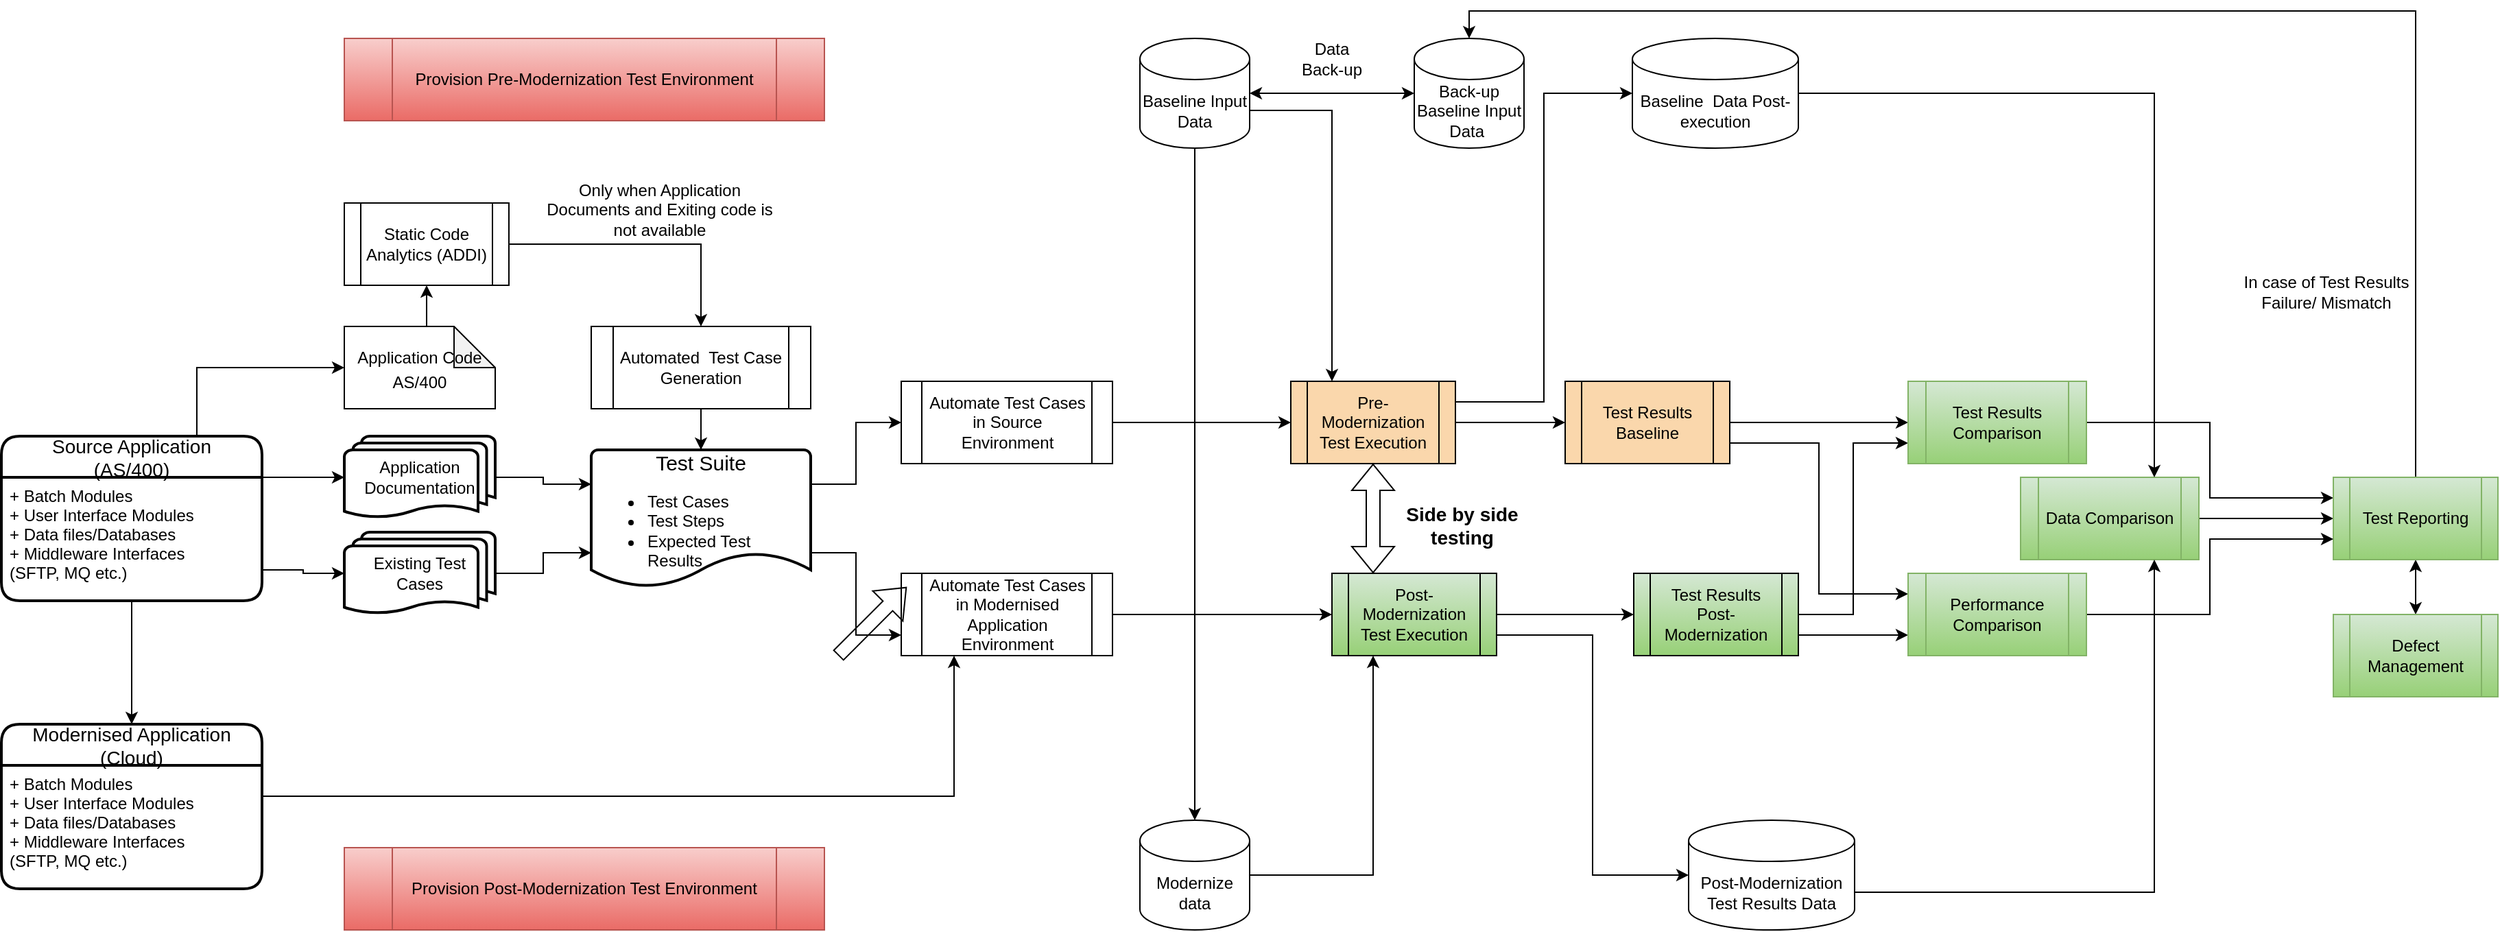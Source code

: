 <mxfile version="20.6.0" type="github">
  <diagram id="OM0IrNqEqAMPZpGWEgh5" name="Page-1">
    <mxGraphModel dx="1577" dy="2244" grid="1" gridSize="10" guides="1" tooltips="1" connect="1" arrows="1" fold="1" page="1" pageScale="1" pageWidth="826" pageHeight="1169" math="0" shadow="0">
      <root>
        <mxCell id="0" />
        <mxCell id="1" parent="0" />
        <mxCell id="sKHwCAjAp6CKXzJC5bC2-12" style="edgeStyle=orthogonalEdgeStyle;rounded=0;orthogonalLoop=1;jettySize=auto;html=1;exitX=0.75;exitY=0;exitDx=0;exitDy=0;entryX=0;entryY=0.5;entryDx=0;entryDy=0;entryPerimeter=0;fontSize=12;" edge="1" parent="1" source="sKHwCAjAp6CKXzJC5bC2-1" target="sKHwCAjAp6CKXzJC5bC2-9">
          <mxGeometry relative="1" as="geometry" />
        </mxCell>
        <mxCell id="sKHwCAjAp6CKXzJC5bC2-1" value="Source Application &#xa;(AS/400)" style="swimlane;childLayout=stackLayout;horizontal=1;startSize=30;horizontalStack=0;rounded=1;fontSize=14;fontStyle=0;strokeWidth=2;resizeParent=0;resizeLast=1;shadow=0;dashed=0;align=center;" vertex="1" parent="1">
          <mxGeometry x="50" y="240" width="190" height="120" as="geometry" />
        </mxCell>
        <mxCell id="sKHwCAjAp6CKXzJC5bC2-2" value="+ Batch Modules&#xa;+ User Interface Modules&#xa;+ Data files/Databases&#xa;+ Middleware Interfaces &#xa;(SFTP, MQ etc.)" style="align=left;strokeColor=none;fillColor=none;spacingLeft=4;fontSize=12;verticalAlign=top;resizable=0;rotatable=0;part=1;" vertex="1" parent="sKHwCAjAp6CKXzJC5bC2-1">
          <mxGeometry y="30" width="190" height="90" as="geometry" />
        </mxCell>
        <mxCell id="sKHwCAjAp6CKXzJC5bC2-3" value="Modernised Application &#xa;(Cloud)" style="swimlane;childLayout=stackLayout;horizontal=1;startSize=30;horizontalStack=0;rounded=1;fontSize=14;fontStyle=0;strokeWidth=2;resizeParent=0;resizeLast=1;shadow=0;dashed=0;align=center;" vertex="1" parent="1">
          <mxGeometry x="50" y="450" width="190" height="120" as="geometry" />
        </mxCell>
        <mxCell id="sKHwCAjAp6CKXzJC5bC2-4" value="+ Batch Modules&#xa;+ User Interface Modules&#xa;+ Data files/Databases&#xa;+ Middleware Interfaces &#xa;(SFTP, MQ etc.)" style="align=left;strokeColor=none;fillColor=none;spacingLeft=4;fontSize=12;verticalAlign=top;resizable=0;rotatable=0;part=1;" vertex="1" parent="sKHwCAjAp6CKXzJC5bC2-3">
          <mxGeometry y="30" width="190" height="90" as="geometry" />
        </mxCell>
        <mxCell id="sKHwCAjAp6CKXzJC5bC2-20" style="edgeStyle=orthogonalEdgeStyle;rounded=0;orthogonalLoop=1;jettySize=auto;html=1;exitX=1;exitY=0.5;exitDx=0;exitDy=0;exitPerimeter=0;entryX=0;entryY=0.25;entryDx=0;entryDy=0;entryPerimeter=0;fontSize=12;" edge="1" parent="1" source="sKHwCAjAp6CKXzJC5bC2-5" target="sKHwCAjAp6CKXzJC5bC2-7">
          <mxGeometry relative="1" as="geometry" />
        </mxCell>
        <mxCell id="sKHwCAjAp6CKXzJC5bC2-5" value="Application Documentation" style="strokeWidth=2;html=1;shape=mxgraph.flowchart.multi-document;whiteSpace=wrap;" vertex="1" parent="1">
          <mxGeometry x="300" y="240" width="110" height="60" as="geometry" />
        </mxCell>
        <mxCell id="sKHwCAjAp6CKXzJC5bC2-23" style="edgeStyle=orthogonalEdgeStyle;rounded=0;orthogonalLoop=1;jettySize=auto;html=1;exitX=1;exitY=0.5;exitDx=0;exitDy=0;exitPerimeter=0;entryX=0;entryY=0.75;entryDx=0;entryDy=0;entryPerimeter=0;fontSize=12;" edge="1" parent="1" source="sKHwCAjAp6CKXzJC5bC2-6" target="sKHwCAjAp6CKXzJC5bC2-7">
          <mxGeometry relative="1" as="geometry" />
        </mxCell>
        <mxCell id="sKHwCAjAp6CKXzJC5bC2-6" value="Existing Test &lt;br&gt;Cases" style="strokeWidth=2;html=1;shape=mxgraph.flowchart.multi-document;whiteSpace=wrap;" vertex="1" parent="1">
          <mxGeometry x="300" y="310" width="110" height="60" as="geometry" />
        </mxCell>
        <mxCell id="sKHwCAjAp6CKXzJC5bC2-70" style="edgeStyle=orthogonalEdgeStyle;rounded=0;orthogonalLoop=1;jettySize=auto;html=1;exitX=1;exitY=0.25;exitDx=0;exitDy=0;exitPerimeter=0;entryX=0;entryY=0.5;entryDx=0;entryDy=0;fontSize=12;" edge="1" parent="1" source="sKHwCAjAp6CKXzJC5bC2-7" target="sKHwCAjAp6CKXzJC5bC2-69">
          <mxGeometry relative="1" as="geometry" />
        </mxCell>
        <mxCell id="sKHwCAjAp6CKXzJC5bC2-72" style="edgeStyle=orthogonalEdgeStyle;rounded=0;orthogonalLoop=1;jettySize=auto;html=1;exitX=1;exitY=0.75;exitDx=0;exitDy=0;exitPerimeter=0;entryX=0;entryY=0.75;entryDx=0;entryDy=0;fontSize=12;" edge="1" parent="1" source="sKHwCAjAp6CKXzJC5bC2-7" target="sKHwCAjAp6CKXzJC5bC2-71">
          <mxGeometry relative="1" as="geometry" />
        </mxCell>
        <mxCell id="sKHwCAjAp6CKXzJC5bC2-7" value="&lt;span style=&quot;text-align: left;&quot;&gt;&lt;font style=&quot;font-size: 15px;&quot;&gt;Test Suite&lt;/font&gt;&lt;/span&gt;&lt;br&gt;&lt;ul&gt;&lt;li style=&quot;text-align: left;&quot;&gt;Test Cases&lt;/li&gt;&lt;li style=&quot;text-align: left;&quot;&gt;Test Steps&lt;/li&gt;&lt;li&gt;&lt;div style=&quot;text-align: left;&quot;&gt;Expected Test Results&lt;/div&gt;&lt;/li&gt;&lt;/ul&gt;" style="strokeWidth=2;html=1;shape=mxgraph.flowchart.document2;whiteSpace=wrap;size=0.25;" vertex="1" parent="1">
          <mxGeometry x="480" y="250" width="160" height="100" as="geometry" />
        </mxCell>
        <mxCell id="sKHwCAjAp6CKXzJC5bC2-15" style="edgeStyle=orthogonalEdgeStyle;rounded=0;orthogonalLoop=1;jettySize=auto;html=1;exitX=0.5;exitY=0;exitDx=0;exitDy=0;exitPerimeter=0;entryX=0.5;entryY=1;entryDx=0;entryDy=0;fontSize=12;" edge="1" parent="1" source="sKHwCAjAp6CKXzJC5bC2-9" target="sKHwCAjAp6CKXzJC5bC2-14">
          <mxGeometry relative="1" as="geometry" />
        </mxCell>
        <mxCell id="sKHwCAjAp6CKXzJC5bC2-9" value="&lt;font style=&quot;font-size: 12px;&quot;&gt;Application Code&lt;br&gt;AS/400&lt;/font&gt;" style="shape=note;whiteSpace=wrap;html=1;backgroundOutline=1;darkOpacity=0.05;fontSize=15;" vertex="1" parent="1">
          <mxGeometry x="300" y="160" width="110" height="60" as="geometry" />
        </mxCell>
        <mxCell id="sKHwCAjAp6CKXzJC5bC2-10" style="edgeStyle=orthogonalEdgeStyle;rounded=0;orthogonalLoop=1;jettySize=auto;html=1;exitX=1;exitY=0;exitDx=0;exitDy=0;entryX=0;entryY=0.5;entryDx=0;entryDy=0;entryPerimeter=0;fontSize=12;" edge="1" parent="1" source="sKHwCAjAp6CKXzJC5bC2-2" target="sKHwCAjAp6CKXzJC5bC2-5">
          <mxGeometry relative="1" as="geometry">
            <Array as="points">
              <mxPoint x="260" y="270" />
              <mxPoint x="260" y="270" />
            </Array>
          </mxGeometry>
        </mxCell>
        <mxCell id="sKHwCAjAp6CKXzJC5bC2-11" style="edgeStyle=orthogonalEdgeStyle;rounded=0;orthogonalLoop=1;jettySize=auto;html=1;exitX=1;exitY=0.75;exitDx=0;exitDy=0;entryX=0;entryY=0.5;entryDx=0;entryDy=0;entryPerimeter=0;fontSize=12;" edge="1" parent="1" source="sKHwCAjAp6CKXzJC5bC2-2" target="sKHwCAjAp6CKXzJC5bC2-6">
          <mxGeometry relative="1" as="geometry" />
        </mxCell>
        <mxCell id="sKHwCAjAp6CKXzJC5bC2-19" style="edgeStyle=orthogonalEdgeStyle;rounded=0;orthogonalLoop=1;jettySize=auto;html=1;exitX=0.5;exitY=1;exitDx=0;exitDy=0;entryX=0.5;entryY=0;entryDx=0;entryDy=0;entryPerimeter=0;fontSize=12;" edge="1" parent="1" source="sKHwCAjAp6CKXzJC5bC2-13" target="sKHwCAjAp6CKXzJC5bC2-7">
          <mxGeometry relative="1" as="geometry" />
        </mxCell>
        <mxCell id="sKHwCAjAp6CKXzJC5bC2-13" value="Automated &amp;nbsp;Test Case Generation" style="shape=process;whiteSpace=wrap;html=1;backgroundOutline=1;fontSize=12;" vertex="1" parent="1">
          <mxGeometry x="480" y="160" width="160" height="60" as="geometry" />
        </mxCell>
        <mxCell id="sKHwCAjAp6CKXzJC5bC2-18" style="edgeStyle=orthogonalEdgeStyle;rounded=0;orthogonalLoop=1;jettySize=auto;html=1;exitX=1;exitY=0.5;exitDx=0;exitDy=0;entryX=0.5;entryY=0;entryDx=0;entryDy=0;fontSize=12;" edge="1" parent="1" source="sKHwCAjAp6CKXzJC5bC2-14" target="sKHwCAjAp6CKXzJC5bC2-13">
          <mxGeometry relative="1" as="geometry" />
        </mxCell>
        <mxCell id="sKHwCAjAp6CKXzJC5bC2-14" value="Static Code Analytics (ADDI)" style="shape=process;whiteSpace=wrap;html=1;backgroundOutline=1;fontSize=12;" vertex="1" parent="1">
          <mxGeometry x="300" y="70" width="120" height="60" as="geometry" />
        </mxCell>
        <mxCell id="sKHwCAjAp6CKXzJC5bC2-24" value="Only when Application Documents and Exiting code is not available" style="text;html=1;strokeColor=none;fillColor=none;align=center;verticalAlign=middle;whiteSpace=wrap;rounded=0;fontSize=12;" vertex="1" parent="1">
          <mxGeometry x="440" y="60" width="180" height="30" as="geometry" />
        </mxCell>
        <mxCell id="sKHwCAjAp6CKXzJC5bC2-29" style="edgeStyle=orthogonalEdgeStyle;rounded=0;orthogonalLoop=1;jettySize=auto;html=1;exitX=1;exitY=0.5;exitDx=0;exitDy=0;entryX=0;entryY=0.5;entryDx=0;entryDy=0;" edge="1" parent="1" source="sKHwCAjAp6CKXzJC5bC2-31" target="sKHwCAjAp6CKXzJC5bC2-33">
          <mxGeometry relative="1" as="geometry" />
        </mxCell>
        <mxCell id="sKHwCAjAp6CKXzJC5bC2-95" style="edgeStyle=orthogonalEdgeStyle;rounded=0;orthogonalLoop=1;jettySize=auto;html=1;exitX=1;exitY=0.5;exitDx=0;exitDy=0;entryX=0;entryY=0.5;entryDx=0;entryDy=0;fontSize=12;startArrow=none;startFill=0;" edge="1" parent="1" source="sKHwCAjAp6CKXzJC5bC2-33" target="sKHwCAjAp6CKXzJC5bC2-43">
          <mxGeometry relative="1" as="geometry" />
        </mxCell>
        <mxCell id="sKHwCAjAp6CKXzJC5bC2-96" style="edgeStyle=orthogonalEdgeStyle;rounded=0;orthogonalLoop=1;jettySize=auto;html=1;exitX=1;exitY=0.75;exitDx=0;exitDy=0;entryX=0;entryY=0.25;entryDx=0;entryDy=0;fontSize=12;startArrow=none;startFill=0;" edge="1" parent="1" source="sKHwCAjAp6CKXzJC5bC2-33" target="sKHwCAjAp6CKXzJC5bC2-86">
          <mxGeometry relative="1" as="geometry" />
        </mxCell>
        <mxCell id="sKHwCAjAp6CKXzJC5bC2-33" value="Test Results Baseline" style="shape=process;whiteSpace=wrap;html=1;backgroundOutline=1;fillColor=#fad7ac;" vertex="1" parent="1">
          <mxGeometry x="1190" y="200" width="120" height="60" as="geometry" />
        </mxCell>
        <mxCell id="sKHwCAjAp6CKXzJC5bC2-36" style="edgeStyle=orthogonalEdgeStyle;rounded=0;orthogonalLoop=1;jettySize=auto;html=1;exitX=1;exitY=0.5;exitDx=0;exitDy=0;entryX=0;entryY=0.5;entryDx=0;entryDy=0;" edge="1" parent="1" source="sKHwCAjAp6CKXzJC5bC2-38" target="sKHwCAjAp6CKXzJC5bC2-40">
          <mxGeometry relative="1" as="geometry" />
        </mxCell>
        <mxCell id="sKHwCAjAp6CKXzJC5bC2-93" style="edgeStyle=orthogonalEdgeStyle;rounded=0;orthogonalLoop=1;jettySize=auto;html=1;exitX=1;exitY=0.75;exitDx=0;exitDy=0;entryX=0;entryY=0.5;entryDx=0;entryDy=0;entryPerimeter=0;fontSize=12;startArrow=none;startFill=0;" edge="1" parent="1" source="sKHwCAjAp6CKXzJC5bC2-38" target="sKHwCAjAp6CKXzJC5bC2-54">
          <mxGeometry relative="1" as="geometry" />
        </mxCell>
        <mxCell id="sKHwCAjAp6CKXzJC5bC2-38" value="Post-Modernization Test Execution" style="shape=process;whiteSpace=wrap;html=1;backgroundOutline=1;gradientColor=#97d077;fillColor=#d5e8d4;" vertex="1" parent="1">
          <mxGeometry x="1020" y="340" width="120" height="60" as="geometry" />
        </mxCell>
        <mxCell id="sKHwCAjAp6CKXzJC5bC2-97" style="edgeStyle=orthogonalEdgeStyle;rounded=0;orthogonalLoop=1;jettySize=auto;html=1;exitX=1;exitY=0.75;exitDx=0;exitDy=0;entryX=0;entryY=0.75;entryDx=0;entryDy=0;fontSize=12;startArrow=none;startFill=0;" edge="1" parent="1" source="sKHwCAjAp6CKXzJC5bC2-40" target="sKHwCAjAp6CKXzJC5bC2-86">
          <mxGeometry relative="1" as="geometry" />
        </mxCell>
        <mxCell id="sKHwCAjAp6CKXzJC5bC2-98" style="edgeStyle=orthogonalEdgeStyle;rounded=0;orthogonalLoop=1;jettySize=auto;html=1;exitX=1;exitY=0.5;exitDx=0;exitDy=0;entryX=0;entryY=0.75;entryDx=0;entryDy=0;fontSize=12;startArrow=none;startFill=0;" edge="1" parent="1" source="sKHwCAjAp6CKXzJC5bC2-40" target="sKHwCAjAp6CKXzJC5bC2-43">
          <mxGeometry relative="1" as="geometry" />
        </mxCell>
        <mxCell id="sKHwCAjAp6CKXzJC5bC2-40" value="Test Results Post-Modernization" style="shape=process;whiteSpace=wrap;html=1;backgroundOutline=1;gradientColor=#97d077;fillColor=#d5e8d4;" vertex="1" parent="1">
          <mxGeometry x="1240" y="340" width="120" height="60" as="geometry" />
        </mxCell>
        <mxCell id="sKHwCAjAp6CKXzJC5bC2-101" style="edgeStyle=orthogonalEdgeStyle;rounded=0;orthogonalLoop=1;jettySize=auto;html=1;exitX=1;exitY=0.5;exitDx=0;exitDy=0;entryX=0;entryY=0.25;entryDx=0;entryDy=0;fontSize=12;startArrow=none;startFill=0;" edge="1" parent="1" source="sKHwCAjAp6CKXzJC5bC2-43" target="sKHwCAjAp6CKXzJC5bC2-47">
          <mxGeometry relative="1" as="geometry" />
        </mxCell>
        <mxCell id="sKHwCAjAp6CKXzJC5bC2-43" value="Test Results Comparison" style="shape=process;whiteSpace=wrap;html=1;backgroundOutline=1;gradientColor=#97d077;fillColor=#d5e8d4;strokeColor=#82b366;" vertex="1" parent="1">
          <mxGeometry x="1440" y="200" width="130" height="60" as="geometry" />
        </mxCell>
        <mxCell id="sKHwCAjAp6CKXzJC5bC2-102" style="edgeStyle=orthogonalEdgeStyle;rounded=0;orthogonalLoop=1;jettySize=auto;html=1;exitX=1;exitY=0.5;exitDx=0;exitDy=0;entryX=0;entryY=0.5;entryDx=0;entryDy=0;fontSize=12;startArrow=none;startFill=0;" edge="1" parent="1" source="sKHwCAjAp6CKXzJC5bC2-46" target="sKHwCAjAp6CKXzJC5bC2-47">
          <mxGeometry relative="1" as="geometry" />
        </mxCell>
        <mxCell id="sKHwCAjAp6CKXzJC5bC2-46" value="Data Comparison" style="shape=process;whiteSpace=wrap;html=1;backgroundOutline=1;gradientColor=#97d077;fillColor=#d5e8d4;strokeColor=#82b366;" vertex="1" parent="1">
          <mxGeometry x="1522" y="270" width="130" height="60" as="geometry" />
        </mxCell>
        <mxCell id="sKHwCAjAp6CKXzJC5bC2-105" style="edgeStyle=orthogonalEdgeStyle;rounded=0;orthogonalLoop=1;jettySize=auto;html=1;exitX=0.5;exitY=1;exitDx=0;exitDy=0;entryX=0.5;entryY=0;entryDx=0;entryDy=0;fontSize=12;startArrow=classic;startFill=1;" edge="1" parent="1" source="sKHwCAjAp6CKXzJC5bC2-47" target="sKHwCAjAp6CKXzJC5bC2-104">
          <mxGeometry relative="1" as="geometry" />
        </mxCell>
        <mxCell id="sKHwCAjAp6CKXzJC5bC2-111" style="edgeStyle=orthogonalEdgeStyle;rounded=0;orthogonalLoop=1;jettySize=auto;html=1;exitX=0.5;exitY=0;exitDx=0;exitDy=0;entryX=0.5;entryY=0;entryDx=0;entryDy=0;entryPerimeter=0;fontSize=12;startArrow=none;startFill=0;" edge="1" parent="1" source="sKHwCAjAp6CKXzJC5bC2-47" target="sKHwCAjAp6CKXzJC5bC2-81">
          <mxGeometry relative="1" as="geometry" />
        </mxCell>
        <mxCell id="sKHwCAjAp6CKXzJC5bC2-47" value="Test Reporting" style="shape=process;whiteSpace=wrap;html=1;backgroundOutline=1;gradientColor=#97d077;fillColor=#d5e8d4;strokeColor=#82b366;" vertex="1" parent="1">
          <mxGeometry x="1750" y="270" width="120" height="60" as="geometry" />
        </mxCell>
        <mxCell id="sKHwCAjAp6CKXzJC5bC2-79" style="edgeStyle=orthogonalEdgeStyle;rounded=0;orthogonalLoop=1;jettySize=auto;html=1;exitX=0.5;exitY=1;exitDx=0;exitDy=0;exitPerimeter=0;fontSize=12;" edge="1" parent="1" source="sKHwCAjAp6CKXzJC5bC2-50" target="sKHwCAjAp6CKXzJC5bC2-77">
          <mxGeometry relative="1" as="geometry" />
        </mxCell>
        <mxCell id="sKHwCAjAp6CKXzJC5bC2-83" style="edgeStyle=orthogonalEdgeStyle;rounded=0;orthogonalLoop=1;jettySize=auto;html=1;exitX=1;exitY=0.5;exitDx=0;exitDy=0;exitPerimeter=0;entryX=0;entryY=0.5;entryDx=0;entryDy=0;entryPerimeter=0;fontSize=12;startArrow=classic;startFill=1;" edge="1" parent="1" source="sKHwCAjAp6CKXzJC5bC2-50" target="sKHwCAjAp6CKXzJC5bC2-81">
          <mxGeometry relative="1" as="geometry" />
        </mxCell>
        <mxCell id="sKHwCAjAp6CKXzJC5bC2-90" style="edgeStyle=orthogonalEdgeStyle;rounded=0;orthogonalLoop=1;jettySize=auto;html=1;exitX=1;exitY=0;exitDx=0;exitDy=52.5;exitPerimeter=0;entryX=0.25;entryY=0;entryDx=0;entryDy=0;fontSize=12;startArrow=none;startFill=0;" edge="1" parent="1" source="sKHwCAjAp6CKXzJC5bC2-50" target="sKHwCAjAp6CKXzJC5bC2-31">
          <mxGeometry relative="1" as="geometry" />
        </mxCell>
        <mxCell id="sKHwCAjAp6CKXzJC5bC2-50" value="Baseline Input Data" style="shape=cylinder3;whiteSpace=wrap;html=1;boundedLbl=1;backgroundOutline=1;size=15;" vertex="1" parent="1">
          <mxGeometry x="880" y="-50" width="80" height="80" as="geometry" />
        </mxCell>
        <mxCell id="sKHwCAjAp6CKXzJC5bC2-100" style="edgeStyle=orthogonalEdgeStyle;rounded=0;orthogonalLoop=1;jettySize=auto;html=1;exitX=1;exitY=0.5;exitDx=0;exitDy=0;exitPerimeter=0;entryX=0.75;entryY=0;entryDx=0;entryDy=0;fontSize=12;startArrow=none;startFill=0;" edge="1" parent="1" source="sKHwCAjAp6CKXzJC5bC2-52" target="sKHwCAjAp6CKXzJC5bC2-46">
          <mxGeometry relative="1" as="geometry" />
        </mxCell>
        <mxCell id="sKHwCAjAp6CKXzJC5bC2-52" value="Baseline&amp;nbsp; Data Post-execution" style="shape=cylinder3;whiteSpace=wrap;html=1;boundedLbl=1;backgroundOutline=1;size=15;" vertex="1" parent="1">
          <mxGeometry x="1239" y="-50" width="121" height="80" as="geometry" />
        </mxCell>
        <mxCell id="sKHwCAjAp6CKXzJC5bC2-99" style="edgeStyle=orthogonalEdgeStyle;rounded=0;orthogonalLoop=1;jettySize=auto;html=1;exitX=1;exitY=0;exitDx=0;exitDy=52.5;exitPerimeter=0;entryX=0.75;entryY=1;entryDx=0;entryDy=0;fontSize=12;startArrow=none;startFill=0;" edge="1" parent="1" source="sKHwCAjAp6CKXzJC5bC2-54" target="sKHwCAjAp6CKXzJC5bC2-46">
          <mxGeometry relative="1" as="geometry" />
        </mxCell>
        <mxCell id="sKHwCAjAp6CKXzJC5bC2-54" value="Post-Modernization Test Results Data" style="shape=cylinder3;whiteSpace=wrap;html=1;boundedLbl=1;backgroundOutline=1;size=15;" vertex="1" parent="1">
          <mxGeometry x="1280" y="520" width="121" height="80" as="geometry" />
        </mxCell>
        <mxCell id="sKHwCAjAp6CKXzJC5bC2-56" value="&lt;font style=&quot;font-size: 14px&quot;&gt;&lt;b&gt;Side by side testing&lt;/b&gt;&lt;/font&gt;" style="text;html=1;strokeColor=none;fillColor=none;align=center;verticalAlign=middle;whiteSpace=wrap;rounded=0;" vertex="1" parent="1">
          <mxGeometry x="1070" y="290" width="90" height="30" as="geometry" />
        </mxCell>
        <mxCell id="sKHwCAjAp6CKXzJC5bC2-58" value="Provision Pre-Modernization Test Environment" style="shape=process;whiteSpace=wrap;html=1;backgroundOutline=1;fillColor=#f8cecc;gradientColor=#ea6b66;strokeColor=#b85450;" vertex="1" parent="1">
          <mxGeometry x="300" y="-50" width="350" height="60" as="geometry" />
        </mxCell>
        <mxCell id="sKHwCAjAp6CKXzJC5bC2-60" value="Provision Post-Modernization Test Environment" style="shape=process;whiteSpace=wrap;html=1;backgroundOutline=1;fillColor=#f8cecc;gradientColor=#ea6b66;strokeColor=#b85450;" vertex="1" parent="1">
          <mxGeometry x="300" y="540" width="350" height="60" as="geometry" />
        </mxCell>
        <mxCell id="sKHwCAjAp6CKXzJC5bC2-62" value="In case of Test Results Failure/ Mismatch" style="text;html=1;strokeColor=none;fillColor=none;align=center;verticalAlign=middle;whiteSpace=wrap;rounded=0;" vertex="1" parent="1">
          <mxGeometry x="1670" y="120" width="150" height="30" as="geometry" />
        </mxCell>
        <mxCell id="sKHwCAjAp6CKXzJC5bC2-107" style="edgeStyle=orthogonalEdgeStyle;rounded=0;orthogonalLoop=1;jettySize=auto;html=1;exitX=1;exitY=0.5;exitDx=0;exitDy=0;entryX=0;entryY=0.5;entryDx=0;entryDy=0;fontSize=12;startArrow=none;startFill=0;" edge="1" parent="1" source="sKHwCAjAp6CKXzJC5bC2-69" target="sKHwCAjAp6CKXzJC5bC2-31">
          <mxGeometry relative="1" as="geometry" />
        </mxCell>
        <mxCell id="sKHwCAjAp6CKXzJC5bC2-69" value="Automate Test Cases in Source Environment" style="shape=process;whiteSpace=wrap;html=1;backgroundOutline=1;fontSize=12;" vertex="1" parent="1">
          <mxGeometry x="706" y="200" width="154" height="60" as="geometry" />
        </mxCell>
        <mxCell id="sKHwCAjAp6CKXzJC5bC2-106" style="edgeStyle=orthogonalEdgeStyle;rounded=0;orthogonalLoop=1;jettySize=auto;html=1;exitX=1;exitY=0.5;exitDx=0;exitDy=0;entryX=0;entryY=0.5;entryDx=0;entryDy=0;fontSize=12;startArrow=none;startFill=0;" edge="1" parent="1" source="sKHwCAjAp6CKXzJC5bC2-71" target="sKHwCAjAp6CKXzJC5bC2-38">
          <mxGeometry relative="1" as="geometry" />
        </mxCell>
        <mxCell id="sKHwCAjAp6CKXzJC5bC2-71" value="Automate Test Cases in Modernised&lt;br&gt;Application Environment" style="shape=process;whiteSpace=wrap;html=1;backgroundOutline=1;fontSize=12;" vertex="1" parent="1">
          <mxGeometry x="706" y="340" width="154" height="60" as="geometry" />
        </mxCell>
        <mxCell id="sKHwCAjAp6CKXzJC5bC2-74" style="edgeStyle=orthogonalEdgeStyle;rounded=0;orthogonalLoop=1;jettySize=auto;html=1;exitX=1;exitY=0.25;exitDx=0;exitDy=0;entryX=0.25;entryY=1;entryDx=0;entryDy=0;fontSize=12;" edge="1" parent="1" source="sKHwCAjAp6CKXzJC5bC2-4" target="sKHwCAjAp6CKXzJC5bC2-71">
          <mxGeometry relative="1" as="geometry" />
        </mxCell>
        <mxCell id="sKHwCAjAp6CKXzJC5bC2-91" style="edgeStyle=orthogonalEdgeStyle;rounded=0;orthogonalLoop=1;jettySize=auto;html=1;exitX=1;exitY=0.5;exitDx=0;exitDy=0;exitPerimeter=0;entryX=0.25;entryY=1;entryDx=0;entryDy=0;fontSize=12;startArrow=none;startFill=0;" edge="1" parent="1" source="sKHwCAjAp6CKXzJC5bC2-77" target="sKHwCAjAp6CKXzJC5bC2-38">
          <mxGeometry relative="1" as="geometry" />
        </mxCell>
        <mxCell id="sKHwCAjAp6CKXzJC5bC2-77" value="Modernize data" style="shape=cylinder3;whiteSpace=wrap;html=1;boundedLbl=1;backgroundOutline=1;size=15;" vertex="1" parent="1">
          <mxGeometry x="880" y="520" width="80" height="80" as="geometry" />
        </mxCell>
        <mxCell id="sKHwCAjAp6CKXzJC5bC2-81" value="Back-up Baseline Input Data&amp;nbsp;" style="shape=cylinder3;whiteSpace=wrap;html=1;boundedLbl=1;backgroundOutline=1;size=15;" vertex="1" parent="1">
          <mxGeometry x="1080" y="-50" width="80" height="80" as="geometry" />
        </mxCell>
        <mxCell id="sKHwCAjAp6CKXzJC5bC2-84" value="Data Back-up" style="text;html=1;strokeColor=none;fillColor=none;align=center;verticalAlign=middle;whiteSpace=wrap;rounded=0;fontSize=12;" vertex="1" parent="1">
          <mxGeometry x="990" y="-50" width="60" height="30" as="geometry" />
        </mxCell>
        <mxCell id="sKHwCAjAp6CKXzJC5bC2-103" style="edgeStyle=orthogonalEdgeStyle;rounded=0;orthogonalLoop=1;jettySize=auto;html=1;exitX=1;exitY=0.5;exitDx=0;exitDy=0;entryX=0;entryY=0.75;entryDx=0;entryDy=0;fontSize=12;startArrow=none;startFill=0;" edge="1" parent="1" source="sKHwCAjAp6CKXzJC5bC2-86" target="sKHwCAjAp6CKXzJC5bC2-47">
          <mxGeometry relative="1" as="geometry" />
        </mxCell>
        <mxCell id="sKHwCAjAp6CKXzJC5bC2-86" value="Performance Comparison" style="shape=process;whiteSpace=wrap;html=1;backgroundOutline=1;gradientColor=#97d077;fillColor=#d5e8d4;strokeColor=#82b366;" vertex="1" parent="1">
          <mxGeometry x="1440" y="340" width="130" height="60" as="geometry" />
        </mxCell>
        <mxCell id="sKHwCAjAp6CKXzJC5bC2-94" style="edgeStyle=orthogonalEdgeStyle;rounded=0;orthogonalLoop=1;jettySize=auto;html=1;exitX=1;exitY=0.25;exitDx=0;exitDy=0;entryX=0;entryY=0.5;entryDx=0;entryDy=0;entryPerimeter=0;fontSize=12;startArrow=none;startFill=0;" edge="1" parent="1" source="sKHwCAjAp6CKXzJC5bC2-31" target="sKHwCAjAp6CKXzJC5bC2-52">
          <mxGeometry relative="1" as="geometry" />
        </mxCell>
        <mxCell id="sKHwCAjAp6CKXzJC5bC2-31" value="Pre-Modernization Test Execution" style="shape=process;whiteSpace=wrap;html=1;backgroundOutline=1;fillColor=#fad7ac;" vertex="1" parent="1">
          <mxGeometry x="990" y="200" width="120" height="60" as="geometry" />
        </mxCell>
        <mxCell id="sKHwCAjAp6CKXzJC5bC2-88" value="" style="shape=flexArrow;endArrow=classic;startArrow=classic;html=1;rounded=0;fontSize=12;entryX=0.5;entryY=1;entryDx=0;entryDy=0;exitX=0.25;exitY=0;exitDx=0;exitDy=0;" edge="1" parent="1" source="sKHwCAjAp6CKXzJC5bC2-38" target="sKHwCAjAp6CKXzJC5bC2-31">
          <mxGeometry width="100" height="100" relative="1" as="geometry">
            <mxPoint x="670" y="400" as="sourcePoint" />
            <mxPoint x="770" y="300" as="targetPoint" />
          </mxGeometry>
        </mxCell>
        <mxCell id="sKHwCAjAp6CKXzJC5bC2-104" value="Defect Management" style="shape=process;whiteSpace=wrap;html=1;backgroundOutline=1;gradientColor=#97d077;fillColor=#d5e8d4;strokeColor=#82b366;" vertex="1" parent="1">
          <mxGeometry x="1750" y="370" width="120" height="60" as="geometry" />
        </mxCell>
        <mxCell id="sKHwCAjAp6CKXzJC5bC2-108" value="" style="shape=flexArrow;endArrow=classic;html=1;rounded=0;fontSize=12;" edge="1" parent="1">
          <mxGeometry width="50" height="50" relative="1" as="geometry">
            <mxPoint x="660" y="400" as="sourcePoint" />
            <mxPoint x="710" y="350" as="targetPoint" />
          </mxGeometry>
        </mxCell>
        <mxCell id="sKHwCAjAp6CKXzJC5bC2-109" style="edgeStyle=orthogonalEdgeStyle;rounded=0;orthogonalLoop=1;jettySize=auto;html=1;exitX=0.5;exitY=1;exitDx=0;exitDy=0;entryX=0.5;entryY=0;entryDx=0;entryDy=0;fontSize=12;startArrow=none;startFill=0;" edge="1" parent="1" source="sKHwCAjAp6CKXzJC5bC2-2" target="sKHwCAjAp6CKXzJC5bC2-3">
          <mxGeometry relative="1" as="geometry" />
        </mxCell>
      </root>
    </mxGraphModel>
  </diagram>
</mxfile>
